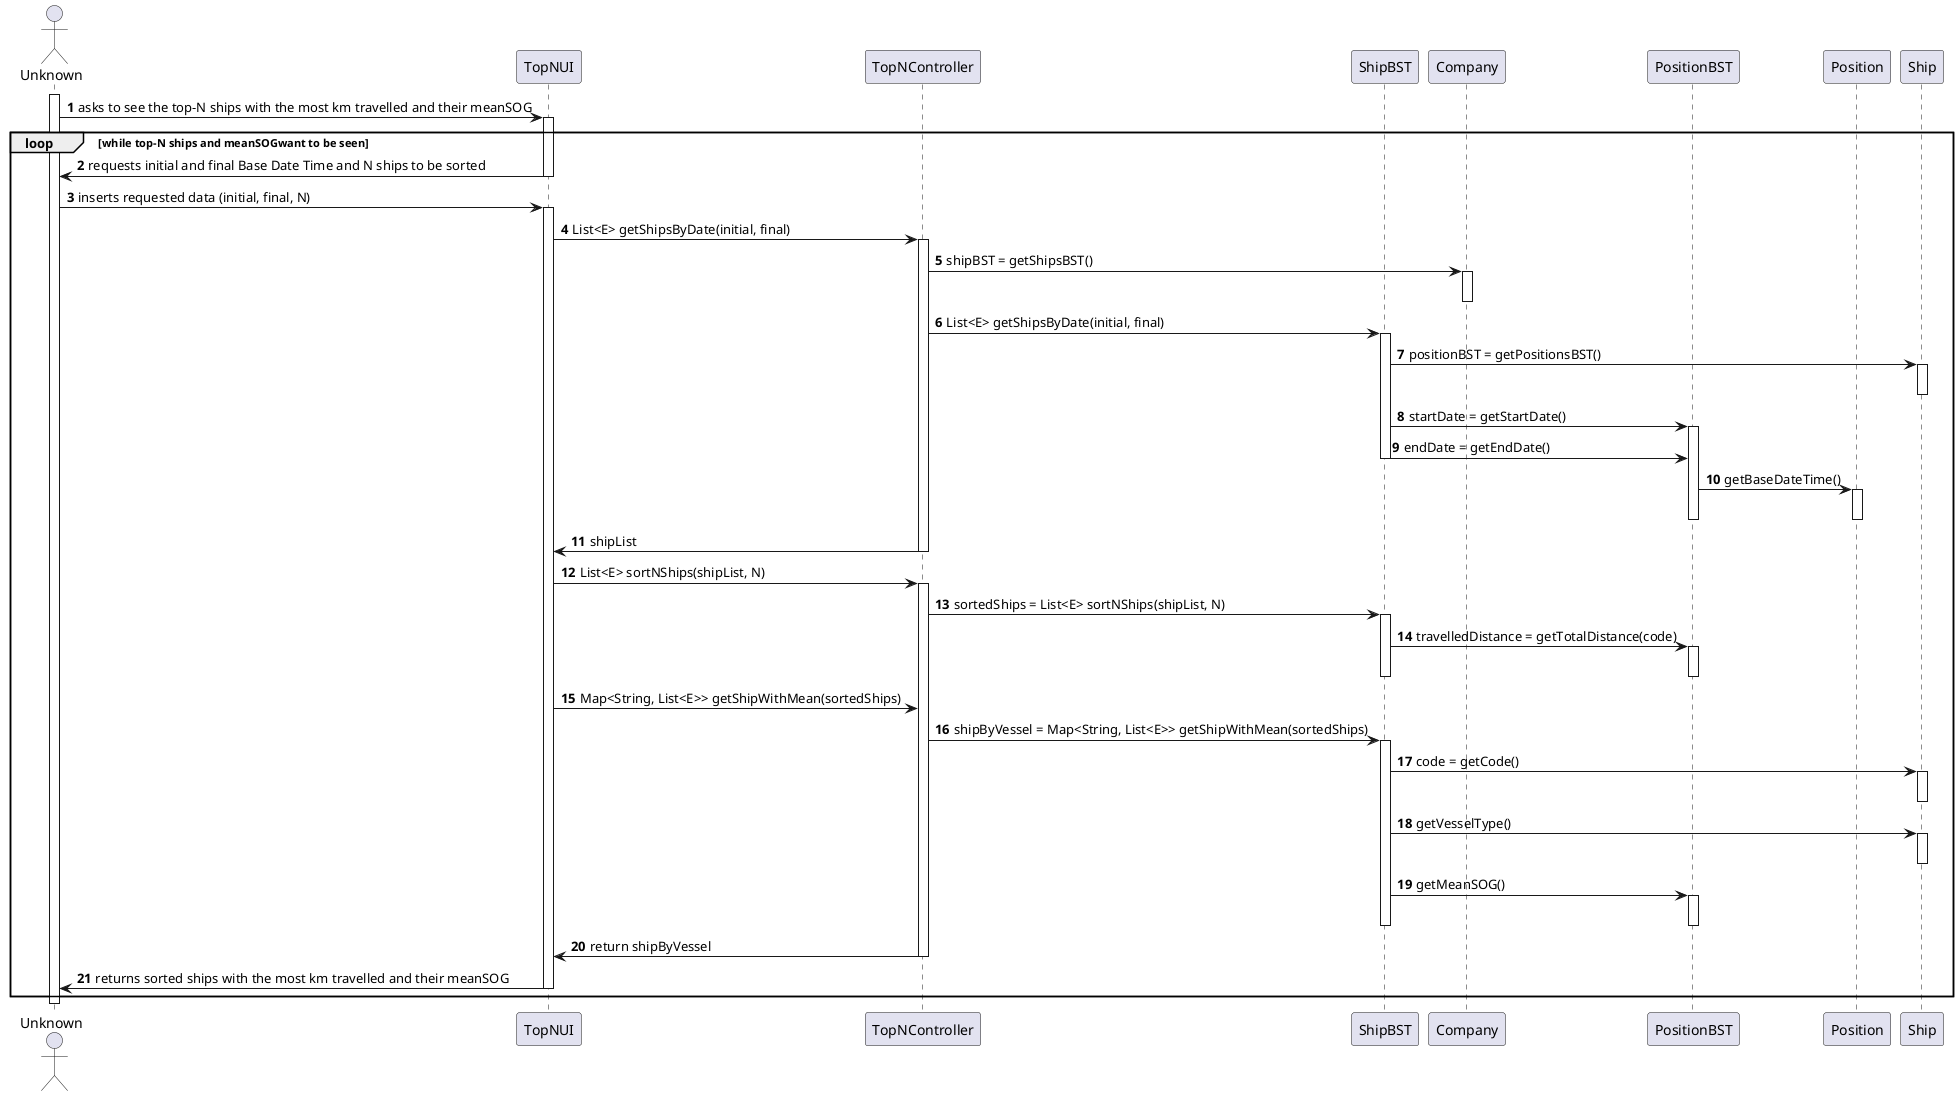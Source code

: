 @startuml
autonumber
'hide footbox
actor "Unknown" as ADM

participant "TopNUI" as UI
participant "TopNController" as CTRL
participant "ShipBST" as STORE
participant "Company" as COMP
participant "PositionBST" as BST
participant "Position" as POS
participant "Ship" as SHIP


activate ADM
ADM -> UI : asks to see the top-N ships with the most km travelled and their meanSOG
activate UI
loop while top-N ships and meanSOGwant to be seen
UI -> ADM : requests initial and final Base Date Time and N ships to be sorted
deactivate UI

ADM -> UI : inserts requested data (initial, final, N)
activate UI
UI -> CTRL : List<E> getShipsByDate(initial, final)
activate CTRL
CTRL -> COMP : shipBST = getShipsBST()
activate COMP
deactivate COMP
CTRL -> STORE : List<E> getShipsByDate(initial, final)
activate STORE
STORE -> SHIP : positionBST = getPositionsBST()

activate SHIP
deactivate SHIP
STORE -> BST : startDate = getStartDate()
activate BST
STORE -> BST : endDate = getEndDate()
deactivate STORE
BST -> POS : getBaseDateTime()
activate POS
deactivate BST
deactivate POS

CTRL -> UI : shipList
deactivate CTRL

UI -> CTRL : List<E> sortNShips(shipList, N)
activate CTRL
CTRL -> STORE : sortedShips = List<E> sortNShips(shipList, N)
activate STORE
STORE -> BST : travelledDistance = getTotalDistance(code)
activate BST
deactivate BST
deactivate STORE
UI -> CTRL : Map<String, List<E>> getShipWithMean(sortedShips)
CTRL -> STORE : shipByVessel = Map<String, List<E>> getShipWithMean(sortedShips)
activate STORE
STORE -> SHIP : code = getCode()
activate SHIP
deactivate SHIP
STORE -> SHIP : getVesselType()
activate SHIP
deactivate SHIP
STORE -> BST : getMeanSOG()
activate BST
deactivate BST
deactivate STORE
CTRL -> UI : return shipByVessel
deactivate CTRL
UI -> ADM : returns sorted ships with the most km travelled and their meanSOG
deactivate UI
end
deactivate ADM

@enduml